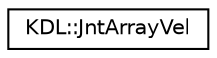 digraph G
{
  edge [fontname="Helvetica",fontsize="10",labelfontname="Helvetica",labelfontsize="10"];
  node [fontname="Helvetica",fontsize="10",shape=record];
  rankdir=LR;
  Node1 [label="KDL::JntArrayVel",height=0.2,width=0.4,color="black", fillcolor="white", style="filled",URL="$d1/ddf/classKDL_1_1JntArrayVel.html"];
}
